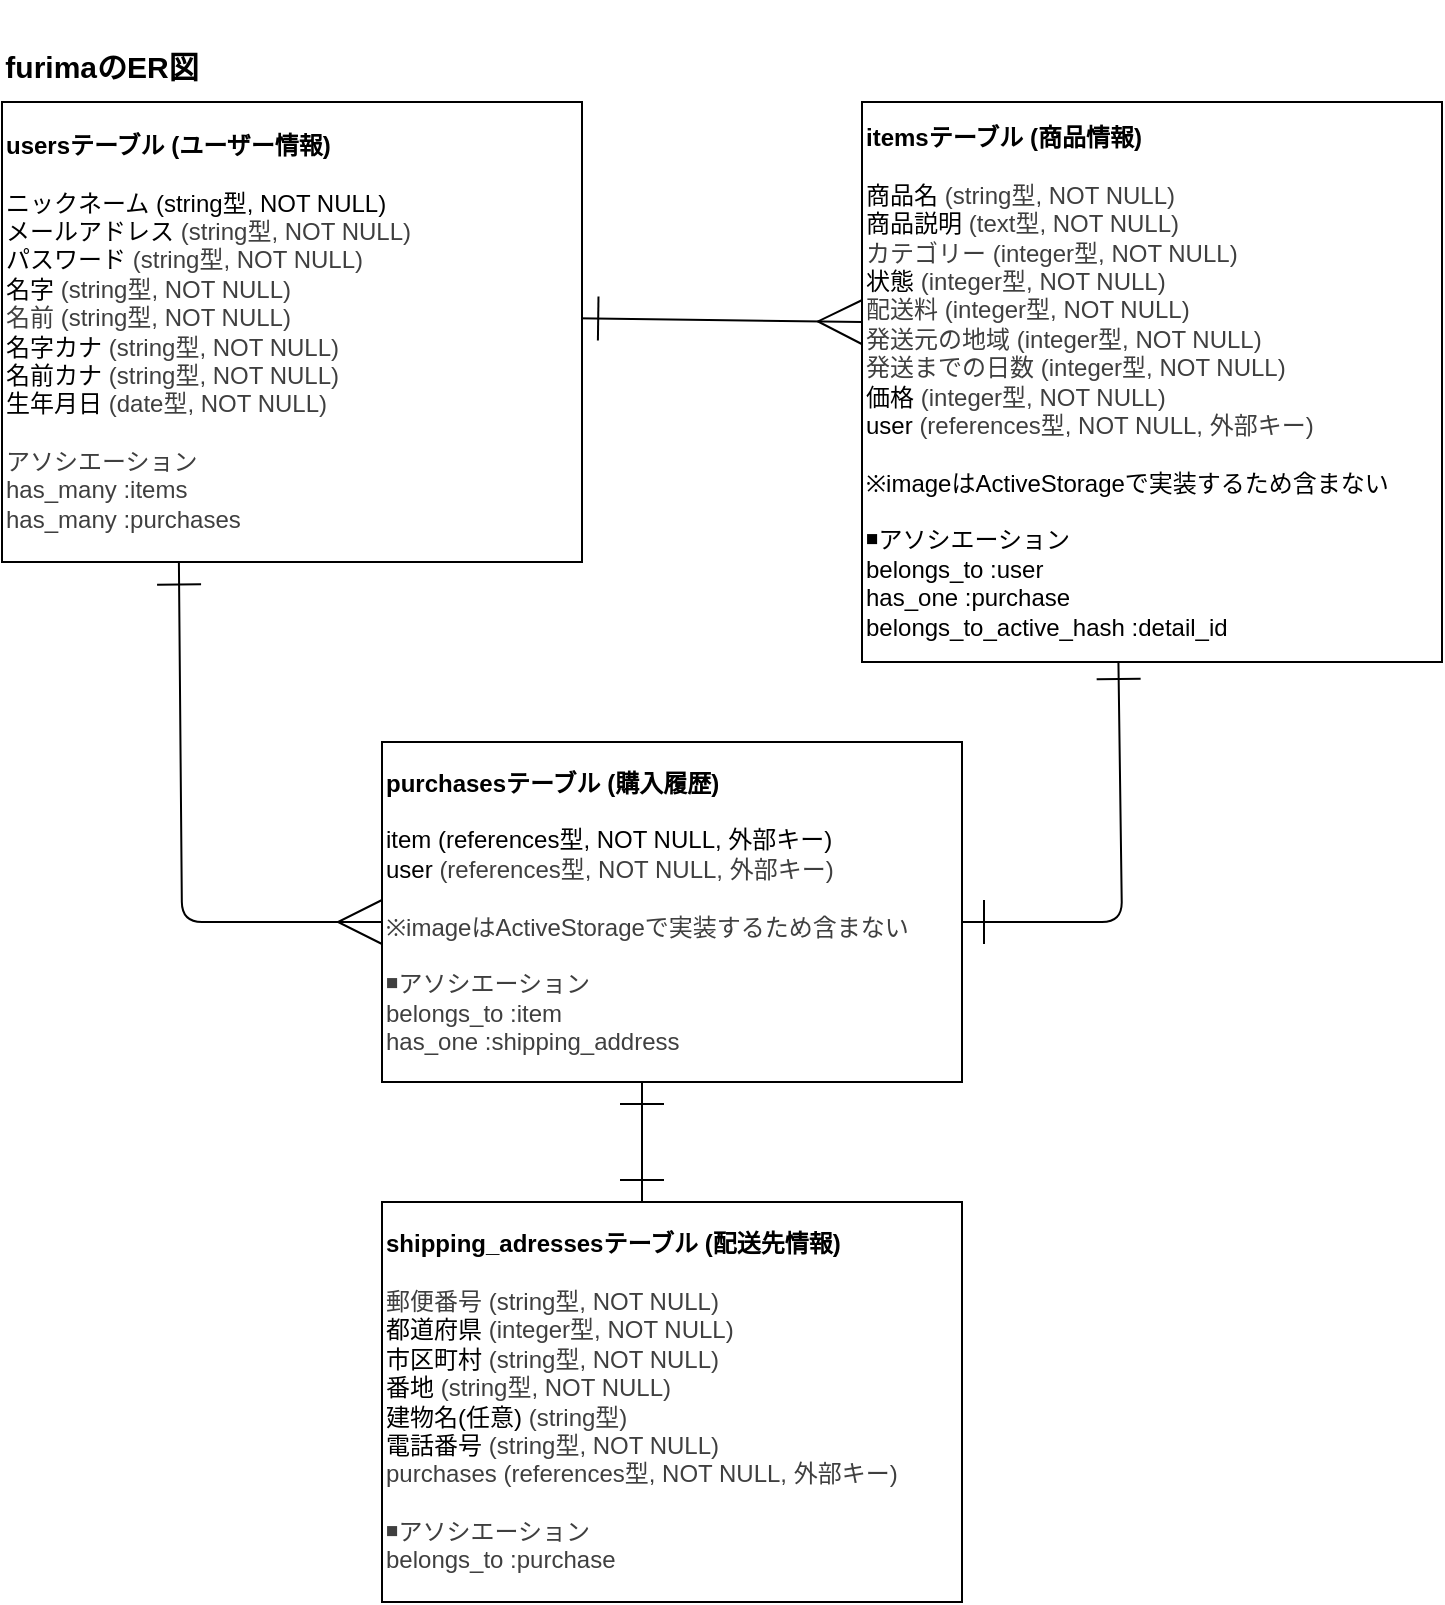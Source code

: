 <mxfile>
    <diagram id="U4kIuRbhecO1QbRN89tV" name="ページ1">
        <mxGraphModel dx="1869" dy="2009" grid="1" gridSize="10" guides="1" tooltips="1" connect="1" arrows="1" fold="1" page="1" pageScale="1" pageWidth="827" pageHeight="1169" math="0" shadow="0">
            <root>
                <mxCell id="0"/>
                <mxCell id="1" parent="0"/>
                <mxCell id="4" value="&lt;h1&gt;&lt;font style=&quot;font-size: 15px;&quot;&gt;furimaのER図&lt;/font&gt;&lt;/h1&gt;" style="whiteSpace=wrap;html=1;align=center;strokeColor=none;" vertex="1" parent="1">
                    <mxGeometry x="-800" y="-1150" width="100" height="40" as="geometry"/>
                </mxCell>
                <mxCell id="14" style="edgeStyle=none;html=1;exitX=0.99;exitY=0.47;exitDx=0;exitDy=0;entryX=0;entryY=0.5;entryDx=0;entryDy=0;targetPerimeterSpacing=6;sourcePerimeterSpacing=6;endSize=20;endArrow=ERmany;endFill=0;startSize=20;strokeColor=default;startArrow=ERone;startFill=0;exitPerimeter=0;" edge="1" parent="1" source="12">
                    <mxGeometry relative="1" as="geometry">
                        <mxPoint x="-520.87" y="-998.4" as="sourcePoint"/>
                        <mxPoint x="-370" y="-1000" as="targetPoint"/>
                    </mxGeometry>
                </mxCell>
                <mxCell id="12" value="&lt;div&gt;&lt;b&gt;usersテーブル (ユーザー情報)&lt;/b&gt;&lt;/div&gt;&lt;div&gt;&lt;br&gt;&lt;/div&gt;&lt;div&gt;ニックネーム (string型, NOT NULL)&lt;/div&gt;&lt;div&gt;&lt;span style=&quot;background-color: transparent;&quot;&gt;メールアドレス&lt;/span&gt;&lt;span style=&quot;color: rgb(63, 63, 63); background-color: transparent;&quot;&gt;&amp;nbsp;&lt;/span&gt;&lt;span style=&quot;color: rgb(63, 63, 63); background-color: transparent;&quot;&gt;(string型, NOT NULL)&lt;/span&gt;&lt;/div&gt;&lt;div&gt;パスワード&lt;span style=&quot;background-color: transparent; color: rgb(63, 63, 63);&quot;&gt;&amp;nbsp;&lt;/span&gt;&lt;span style=&quot;background-color: transparent; color: rgb(63, 63, 63);&quot;&gt;(string型, NOT NULL)&lt;/span&gt;&lt;/div&gt;&lt;div&gt;名字&lt;span style=&quot;background-color: transparent; color: rgb(63, 63, 63);&quot;&gt;&amp;nbsp;&lt;/span&gt;&lt;span style=&quot;background-color: transparent; color: rgb(63, 63, 63);&quot;&gt;(string型, NOT NULL)&lt;/span&gt;&lt;/div&gt;&lt;div&gt;&lt;span style=&quot;background-color: transparent; color: rgb(63, 63, 63);&quot;&gt;名前&amp;nbsp;&lt;/span&gt;&lt;span style=&quot;background-color: transparent; color: rgb(63, 63, 63);&quot;&gt;(string型, NOT NULL)&lt;/span&gt;&lt;/div&gt;&lt;div&gt;名字カナ&lt;span style=&quot;background-color: transparent; color: rgb(63, 63, 63);&quot;&gt;&amp;nbsp;&lt;/span&gt;&lt;span style=&quot;background-color: transparent; color: rgb(63, 63, 63);&quot;&gt;(string型, NOT NULL)&lt;/span&gt;&lt;/div&gt;&lt;div&gt;名前カナ&lt;span style=&quot;background-color: transparent; color: rgb(63, 63, 63);&quot;&gt;&amp;nbsp;&lt;/span&gt;&lt;span style=&quot;background-color: transparent; color: rgb(63, 63, 63);&quot;&gt;(string型, NOT NULL)&lt;/span&gt;&lt;/div&gt;&lt;div&gt;生年月日&lt;span style=&quot;background-color: transparent; color: rgb(63, 63, 63);&quot;&gt;&amp;nbsp;&lt;/span&gt;&lt;span style=&quot;background-color: transparent; color: rgb(63, 63, 63);&quot;&gt;(date型, NOT NULL)&lt;/span&gt;&lt;/div&gt;&lt;div&gt;&lt;span style=&quot;background-color: transparent; color: rgb(63, 63, 63);&quot;&gt;&lt;br&gt;&lt;/span&gt;&lt;/div&gt;&lt;div&gt;&lt;span style=&quot;background-color: transparent; color: rgb(63, 63, 63);&quot;&gt;アソシエーション&lt;/span&gt;&lt;/div&gt;&lt;div&gt;&lt;span style=&quot;background-color: transparent; color: rgb(63, 63, 63);&quot;&gt;has_many :items&lt;/span&gt;&lt;/div&gt;&lt;div&gt;&lt;span style=&quot;background-color: transparent; color: rgb(63, 63, 63);&quot;&gt;has_many :purchases&lt;/span&gt;&lt;/div&gt;" style="whiteSpace=wrap;html=1;align=left;" vertex="1" parent="1">
                    <mxGeometry x="-800" y="-1110" width="290" height="230" as="geometry"/>
                </mxCell>
                <mxCell id="20" style="edgeStyle=none;html=1;endSize=20;startSize=20;endArrow=ERone;endFill=0;startArrow=ERone;startFill=0;exitX=0.442;exitY=0.991;exitDx=0;exitDy=0;exitPerimeter=0;" edge="1" parent="1" source="13">
                    <mxGeometry relative="1" as="geometry">
                        <mxPoint x="-240" y="-820" as="sourcePoint"/>
                        <mxPoint x="-320" y="-700" as="targetPoint"/>
                        <Array as="points">
                            <mxPoint x="-240" y="-700"/>
                        </Array>
                    </mxGeometry>
                </mxCell>
                <mxCell id="13" value="&lt;div&gt;&lt;b&gt;itemsテーブル (商品情報)&lt;/b&gt;&lt;/div&gt;&lt;div&gt;&lt;br&gt;&lt;/div&gt;&lt;div&gt;商品名&lt;span style=&quot;color: rgb(63, 63, 63); background-color: transparent;&quot;&gt;&amp;nbsp;&lt;/span&gt;&lt;span style=&quot;color: rgb(63, 63, 63); background-color: transparent;&quot;&gt;(string型, NOT NULL)&lt;/span&gt;&lt;/div&gt;&lt;div&gt;商品説明&lt;span style=&quot;color: rgb(63, 63, 63); background-color: transparent;&quot;&gt;&amp;nbsp;&lt;/span&gt;&lt;span style=&quot;color: rgb(63, 63, 63); background-color: transparent;&quot;&gt;(text型, NOT NULL)&lt;/span&gt;&lt;/div&gt;&lt;div&gt;&lt;span style=&quot;color: rgb(63, 63, 63); background-color: transparent;&quot;&gt;カテゴリー (integer型, NOT NULL)&lt;/span&gt;&lt;/div&gt;&lt;div&gt;状態&lt;span style=&quot;color: rgb(63, 63, 63); background-color: transparent;&quot;&gt;&amp;nbsp;&lt;/span&gt;&lt;span style=&quot;color: rgb(63, 63, 63); background-color: transparent;&quot;&gt;(integer型, NOT NULL)&lt;/span&gt;&lt;/div&gt;&lt;div&gt;&lt;span style=&quot;color: rgb(63, 63, 63); background-color: transparent;&quot;&gt;配送料&lt;/span&gt;&lt;span style=&quot;color: rgb(63, 63, 63); background-color: transparent;&quot;&gt;&amp;nbsp;&lt;/span&gt;&lt;span style=&quot;color: rgb(63, 63, 63); background-color: transparent;&quot;&gt;(integer型, NOT NULL)&lt;/span&gt;&lt;/div&gt;&lt;div&gt;&lt;span style=&quot;color: rgb(63, 63, 63); background-color: transparent;&quot;&gt;発送元の地域&lt;/span&gt;&lt;span style=&quot;color: rgb(63, 63, 63); background-color: transparent;&quot;&gt;&amp;nbsp;&lt;/span&gt;&lt;span style=&quot;color: rgb(63, 63, 63); background-color: transparent;&quot;&gt;(integer型, NOT NULL)&lt;/span&gt;&lt;/div&gt;&lt;div&gt;&lt;span style=&quot;color: rgb(63, 63, 63); background-color: transparent;&quot;&gt;発送までの日数&lt;/span&gt;&lt;span style=&quot;color: rgb(63, 63, 63); background-color: transparent;&quot;&gt;&amp;nbsp;&lt;/span&gt;&lt;span style=&quot;color: rgb(63, 63, 63); background-color: transparent;&quot;&gt;(integer型, NOT NULL)&lt;/span&gt;&lt;/div&gt;&lt;div&gt;価格&lt;span style=&quot;color: rgb(63, 63, 63); background-color: transparent;&quot;&gt;&amp;nbsp;&lt;/span&gt;&lt;span style=&quot;color: rgb(63, 63, 63); background-color: transparent;&quot;&gt;(integer型, NOT NULL)&lt;/span&gt;&lt;/div&gt;&lt;div&gt;user&lt;span style=&quot;color: rgb(63, 63, 63); background-color: transparent;&quot;&gt;&amp;nbsp;&lt;/span&gt;&lt;span style=&quot;color: rgb(63, 63, 63); background-color: transparent;&quot;&gt;(references型, NOT NULL, 外部キー)&lt;/span&gt;&lt;/div&gt;&lt;div&gt;&lt;br&gt;&lt;/div&gt;&lt;div&gt;※imageはActiveStorageで実装するため含まない&lt;/div&gt;&lt;div&gt;&lt;br&gt;&lt;/div&gt;&lt;div&gt;◾️アソシエーション&lt;/div&gt;&lt;div&gt;belongs_to :user&lt;/div&gt;&lt;div&gt;has_one :purchase&lt;/div&gt;&lt;div&gt;belongs_to_active_hash :detail_id&lt;/div&gt;" style="whiteSpace=wrap;html=1;align=left;" vertex="1" parent="1">
                    <mxGeometry x="-370" y="-1110" width="290" height="280" as="geometry"/>
                </mxCell>
                <mxCell id="16" value="&lt;div&gt;&lt;b&gt;purchasesテーブル (購入履歴)&lt;/b&gt;&lt;/div&gt;&lt;div&gt;&lt;br&gt;&lt;/div&gt;&lt;div&gt;item (references型, NOT NULL, 外部キー)&lt;/div&gt;&lt;div&gt;user&lt;span style=&quot;color: rgb(63, 63, 63); background-color: transparent;&quot;&gt;&amp;nbsp;&lt;/span&gt;&lt;span style=&quot;color: rgb(63, 63, 63); background-color: transparent;&quot;&gt;(references型, NOT NULL, 外部キー)&lt;/span&gt;&lt;/div&gt;&lt;div&gt;&lt;span style=&quot;background-color: transparent; color: rgb(63, 63, 63);&quot;&gt;&lt;br&gt;&lt;/span&gt;&lt;/div&gt;&lt;div&gt;&lt;span style=&quot;background-color: transparent; color: rgb(63, 63, 63);&quot;&gt;&lt;span style=&quot;color: rgb(63, 63, 63);&quot;&gt;※imageはActiveStorageで実装するため含まない&lt;/span&gt;&lt;/span&gt;&lt;/div&gt;&lt;div&gt;&lt;span style=&quot;background-color: transparent; color: rgb(63, 63, 63);&quot;&gt;&lt;span style=&quot;color: rgb(63, 63, 63);&quot;&gt;&lt;br&gt;&lt;/span&gt;&lt;/span&gt;&lt;/div&gt;&lt;div&gt;&lt;span style=&quot;background-color: transparent; color: rgb(63, 63, 63);&quot;&gt;&lt;span style=&quot;color: rgb(63, 63, 63);&quot;&gt;◾️アソシエーション&lt;/span&gt;&lt;/span&gt;&lt;/div&gt;&lt;div&gt;&lt;span style=&quot;background-color: transparent; color: rgb(63, 63, 63);&quot;&gt;&lt;span style=&quot;color: rgb(63, 63, 63);&quot;&gt;belongs_to :item&lt;/span&gt;&lt;/span&gt;&lt;/div&gt;&lt;div&gt;&lt;span style=&quot;background-color: transparent; color: rgb(63, 63, 63);&quot;&gt;&lt;span style=&quot;color: rgb(63, 63, 63);&quot;&gt;has_one :shipping_address&lt;/span&gt;&lt;/span&gt;&lt;/div&gt;" style="whiteSpace=wrap;html=1;align=left;" vertex="1" parent="1">
                    <mxGeometry x="-610" y="-790" width="290" height="170" as="geometry"/>
                </mxCell>
                <mxCell id="17" value="&lt;div&gt;&lt;b&gt;shipping_adressesテーブル (配送先情報)&lt;/b&gt;&lt;/div&gt;&lt;div&gt;&lt;br&gt;&lt;/div&gt;&lt;div&gt;&lt;span style=&quot;background-color: transparent; color: rgb(63, 63, 63);&quot;&gt;郵便番号&amp;nbsp;&lt;/span&gt;&lt;span style=&quot;background-color: transparent; color: rgb(63, 63, 63);&quot;&gt;(string型, NOT NULL)&lt;/span&gt;&lt;/div&gt;&lt;div&gt;都道府県&lt;span style=&quot;background-color: transparent; color: rgb(63, 63, 63);&quot;&gt;&amp;nbsp;&lt;/span&gt;&lt;span style=&quot;background-color: transparent; color: rgb(63, 63, 63);&quot;&gt;(integer型, NOT NULL)&lt;/span&gt;&lt;/div&gt;&lt;div&gt;市区町村&lt;span style=&quot;background-color: transparent; color: rgb(63, 63, 63);&quot;&gt;&amp;nbsp;&lt;/span&gt;&lt;span style=&quot;background-color: transparent; color: rgb(63, 63, 63);&quot;&gt;(string型, NOT NULL)&lt;/span&gt;&lt;/div&gt;&lt;div&gt;番地&lt;span style=&quot;background-color: transparent; color: rgb(63, 63, 63);&quot;&gt;&amp;nbsp;&lt;/span&gt;&lt;span style=&quot;background-color: transparent; color: rgb(63, 63, 63);&quot;&gt;(string型, NOT NULL)&lt;/span&gt;&lt;/div&gt;&lt;div&gt;建物名(任意)&lt;span style=&quot;background-color: transparent; color: rgb(63, 63, 63);&quot;&gt;&amp;nbsp;&lt;/span&gt;&lt;span style=&quot;background-color: transparent; color: rgb(63, 63, 63);&quot;&gt;(string型)&lt;/span&gt;&lt;/div&gt;&lt;div&gt;電話番号&lt;span style=&quot;background-color: transparent; color: rgb(63, 63, 63);&quot;&gt;&amp;nbsp;&lt;/span&gt;&lt;span style=&quot;background-color: transparent; color: rgb(63, 63, 63);&quot;&gt;(string型, NOT NULL)&lt;/span&gt;&lt;/div&gt;&lt;div&gt;&lt;span style=&quot;background-color: transparent; color: rgb(63, 63, 63);&quot;&gt;purchases (references型, NOT NULL, 外部キー)&lt;/span&gt;&lt;/div&gt;&lt;div&gt;&lt;span style=&quot;background-color: transparent; color: rgb(63, 63, 63);&quot;&gt;&lt;br&gt;&lt;/span&gt;&lt;/div&gt;&lt;div&gt;&lt;span style=&quot;background-color: transparent; color: rgb(63, 63, 63);&quot;&gt;◾️アソシエーション&lt;/span&gt;&lt;/div&gt;&lt;div&gt;&lt;span style=&quot;background-color: transparent; color: rgb(63, 63, 63);&quot;&gt;belongs_to :purchase&lt;/span&gt;&lt;/div&gt;" style="whiteSpace=wrap;html=1;align=left;" vertex="1" parent="1">
                    <mxGeometry x="-610" y="-560" width="290" height="200" as="geometry"/>
                </mxCell>
                <mxCell id="21" style="edgeStyle=none;html=1;endSize=20;startSize=20;endArrow=ERone;endFill=0;startArrow=ERone;startFill=0;" edge="1" parent="1">
                    <mxGeometry relative="1" as="geometry">
                        <mxPoint x="-480" y="-620" as="sourcePoint"/>
                        <mxPoint x="-480" y="-560" as="targetPoint"/>
                    </mxGeometry>
                </mxCell>
                <mxCell id="24" style="edgeStyle=none;html=1;endSize=20;startSize=20;endArrow=ERmany;endFill=0;startArrow=ERone;startFill=0;exitX=0.305;exitY=1.001;exitDx=0;exitDy=0;exitPerimeter=0;" edge="1" parent="1" source="12">
                    <mxGeometry relative="1" as="geometry">
                        <mxPoint x="-710" y="-860" as="sourcePoint"/>
                        <mxPoint x="-610" y="-700" as="targetPoint"/>
                        <Array as="points">
                            <mxPoint x="-710" y="-700"/>
                        </Array>
                    </mxGeometry>
                </mxCell>
            </root>
        </mxGraphModel>
    </diagram>
</mxfile>